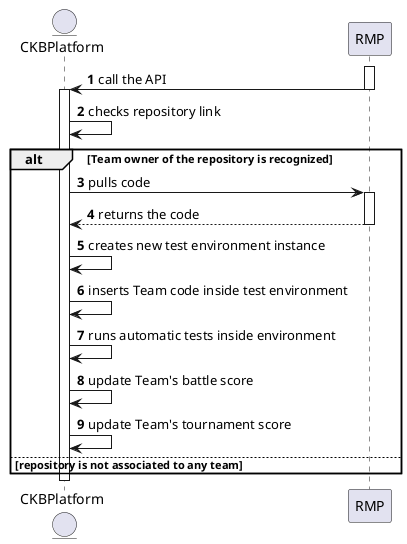 @startuml

autonumber

entity CKBPlatform as P
participant RMP as R

activate R
R -> P: call the API
deactivate R
activate P
P -> P: checks repository link

alt Team owner of the repository is recognized
    P -> R: pulls code
    activate R
    R --> P: returns the code
    deactivate R
    P -> P: creates new test environment instance
    P -> P: inserts Team code inside test environment
    P -> P: runs automatic tests inside environment
    P -> P: update Team's battle score 
    P -> P: update Team's tournament score
else repository is not associated to any team
end
deactivate P

@enduml